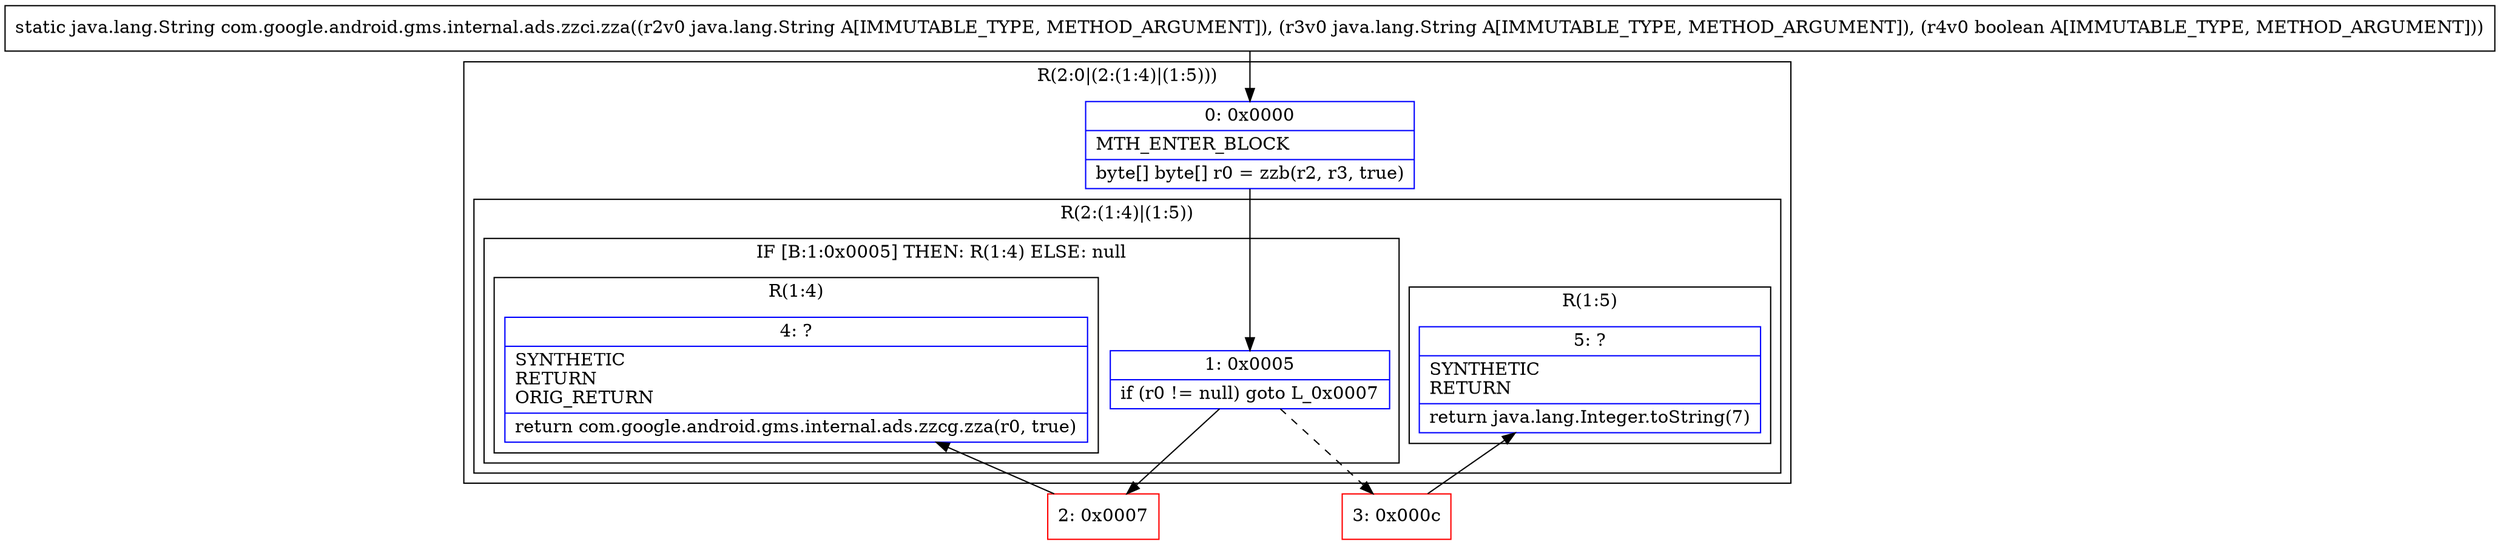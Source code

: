 digraph "CFG forcom.google.android.gms.internal.ads.zzci.zza(Ljava\/lang\/String;Ljava\/lang\/String;Z)Ljava\/lang\/String;" {
subgraph cluster_Region_189471092 {
label = "R(2:0|(2:(1:4)|(1:5)))";
node [shape=record,color=blue];
Node_0 [shape=record,label="{0\:\ 0x0000|MTH_ENTER_BLOCK\l|byte[] byte[] r0 = zzb(r2, r3, true)\l}"];
subgraph cluster_Region_1620585649 {
label = "R(2:(1:4)|(1:5))";
node [shape=record,color=blue];
subgraph cluster_IfRegion_1457425862 {
label = "IF [B:1:0x0005] THEN: R(1:4) ELSE: null";
node [shape=record,color=blue];
Node_1 [shape=record,label="{1\:\ 0x0005|if (r0 != null) goto L_0x0007\l}"];
subgraph cluster_Region_2138600487 {
label = "R(1:4)";
node [shape=record,color=blue];
Node_4 [shape=record,label="{4\:\ ?|SYNTHETIC\lRETURN\lORIG_RETURN\l|return com.google.android.gms.internal.ads.zzcg.zza(r0, true)\l}"];
}
}
subgraph cluster_Region_1638479340 {
label = "R(1:5)";
node [shape=record,color=blue];
Node_5 [shape=record,label="{5\:\ ?|SYNTHETIC\lRETURN\l|return java.lang.Integer.toString(7)\l}"];
}
}
}
Node_2 [shape=record,color=red,label="{2\:\ 0x0007}"];
Node_3 [shape=record,color=red,label="{3\:\ 0x000c}"];
MethodNode[shape=record,label="{static java.lang.String com.google.android.gms.internal.ads.zzci.zza((r2v0 java.lang.String A[IMMUTABLE_TYPE, METHOD_ARGUMENT]), (r3v0 java.lang.String A[IMMUTABLE_TYPE, METHOD_ARGUMENT]), (r4v0 boolean A[IMMUTABLE_TYPE, METHOD_ARGUMENT])) }"];
MethodNode -> Node_0;
Node_0 -> Node_1;
Node_1 -> Node_2;
Node_1 -> Node_3[style=dashed];
Node_2 -> Node_4;
Node_3 -> Node_5;
}

